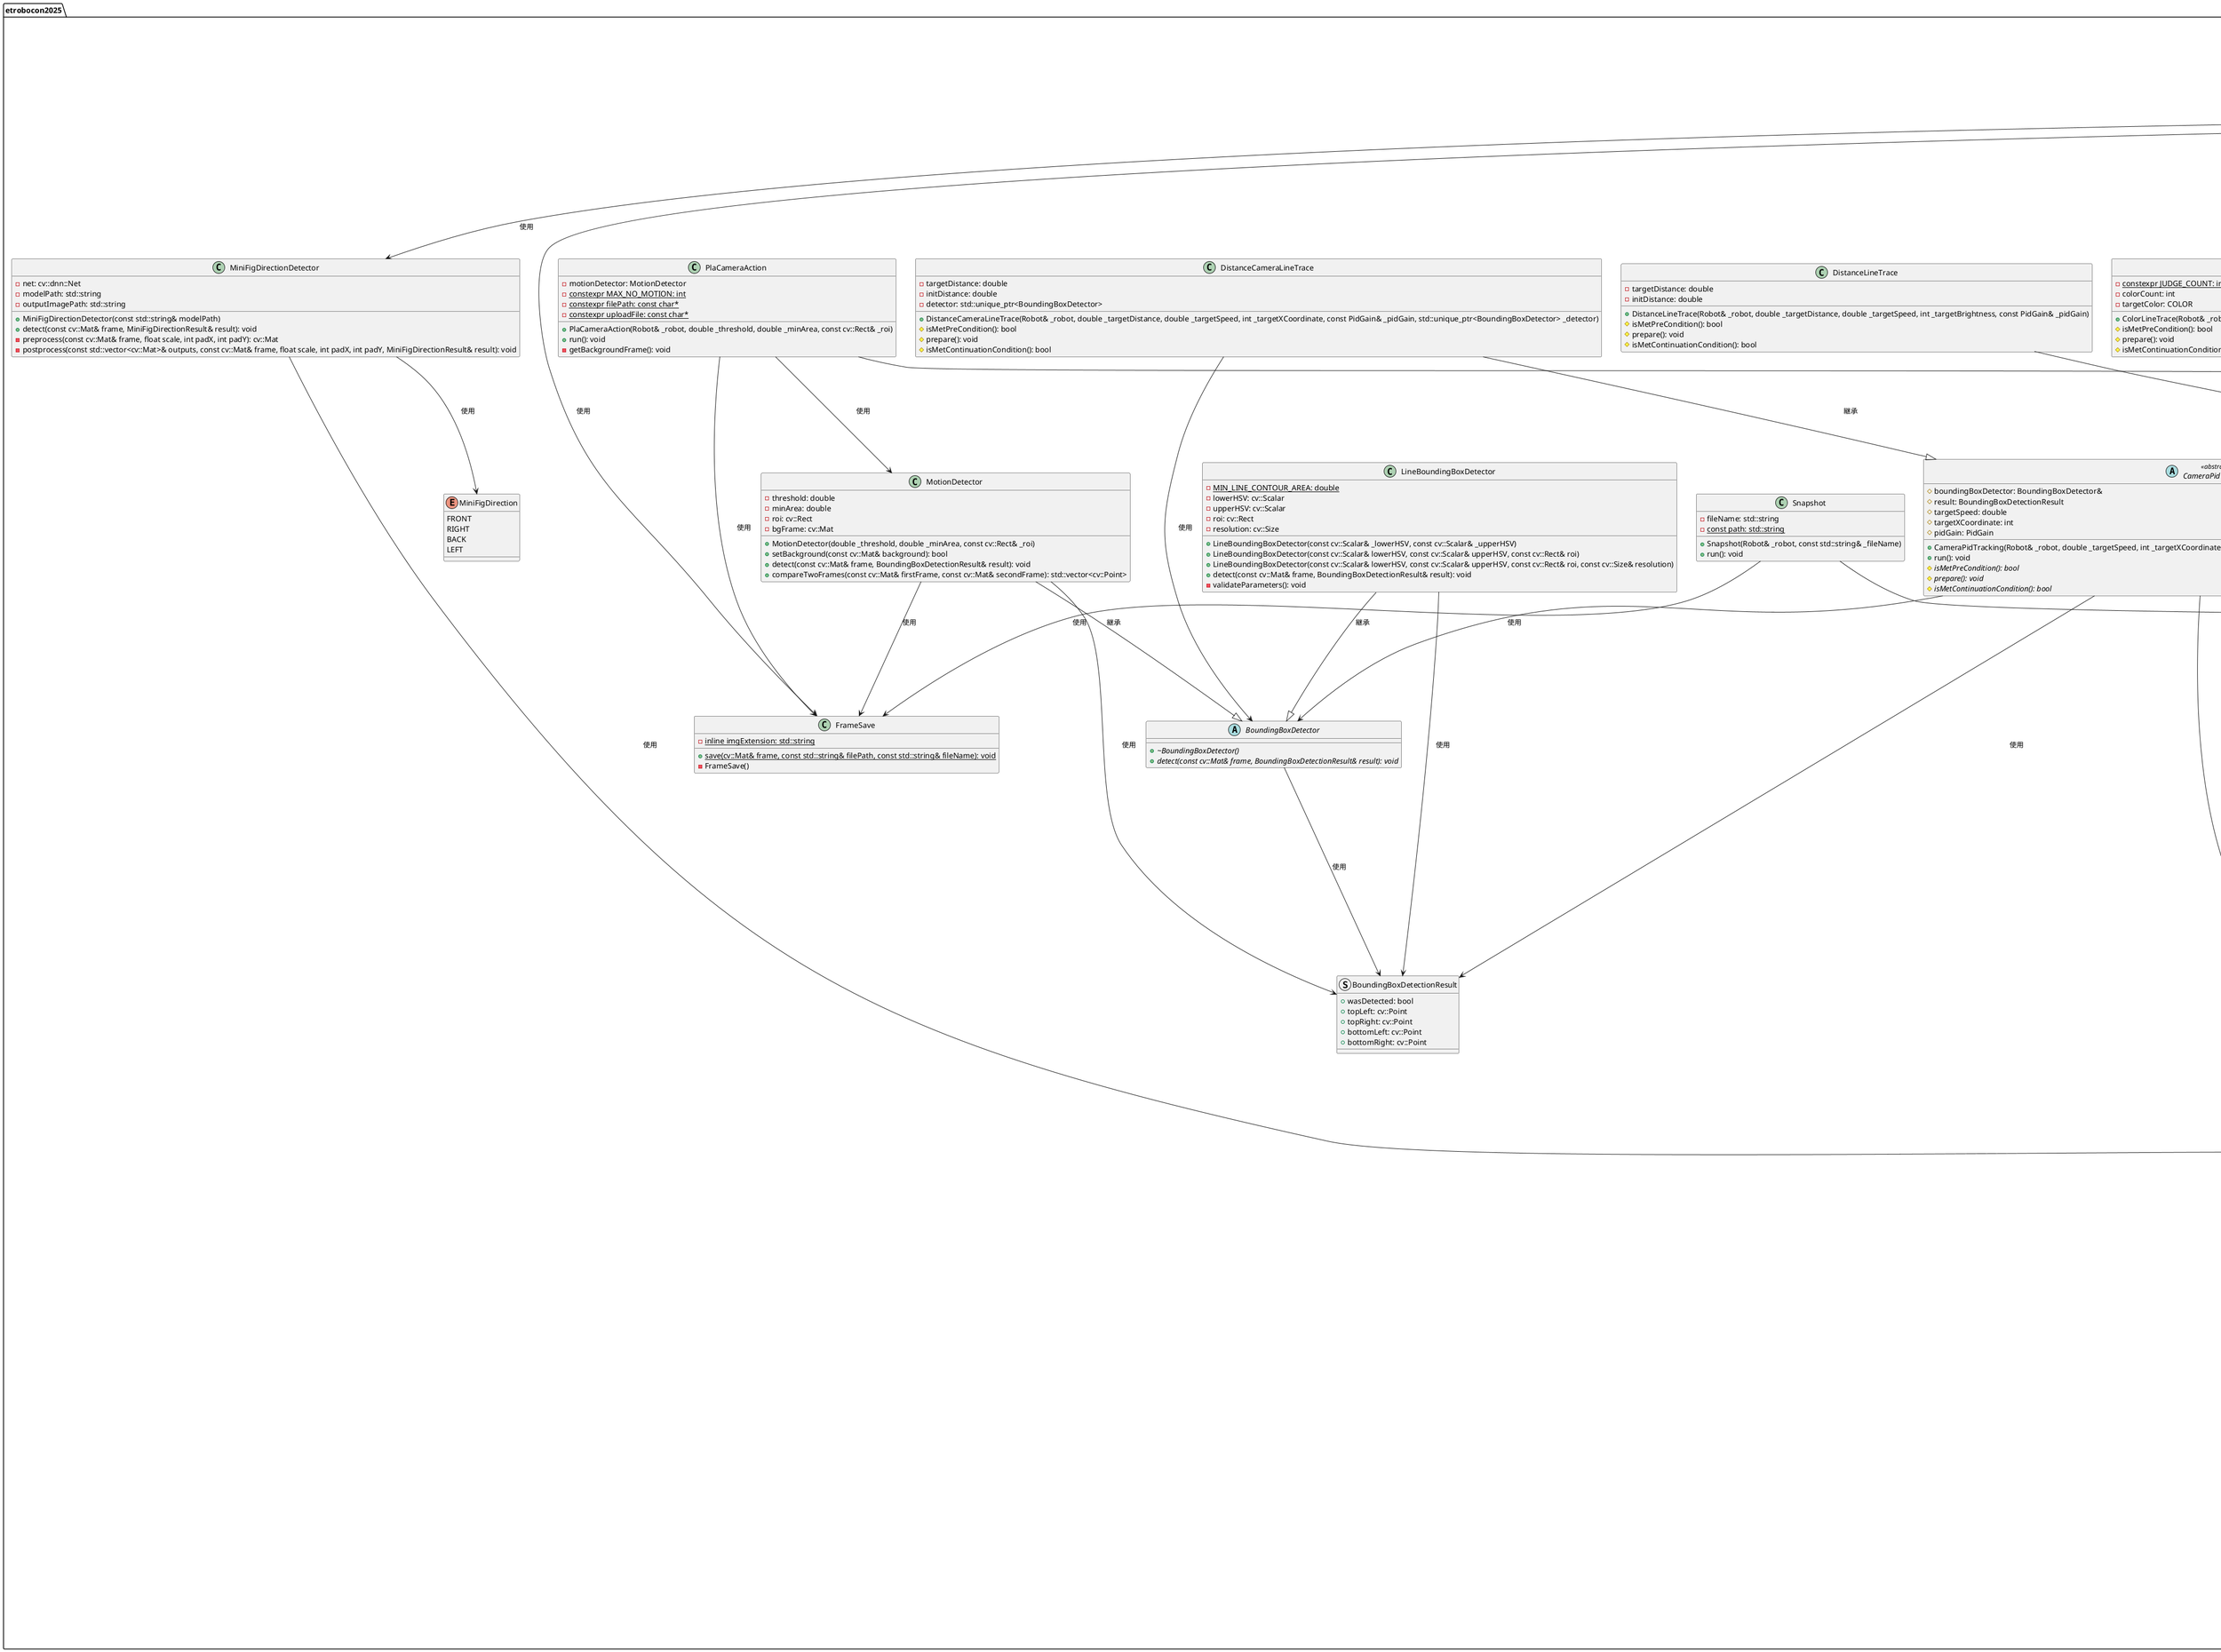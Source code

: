 @startuml
!define ABSTRACT_STYLE <<abstract>>

package "etrobocon2025" {

  ' メインクラス
  class EtRobocon2025 {
    + {static} start(): void
    - {static} robot: Robot
  }

  ' ロボットクラス
  class Robot {
    + Robot()
    + Robot(ICameraCapture& cam)
    + getMotorControllerInstance(): MotorController&
    + getCameraCaptureInstance(): ICameraCapture&
    + getColorSensorInstance(): spikeapi::ColorSensor&
    + getClockInstance(): spikeapi::Clock&
    + getButtonInstance(): spikeapi::Button&
    + getForceSensorInstance(): spikeapi::ForceSensor&
    + getDisplayInstance(): spikeapi::Display&
    + setIsLeftEdge(bool isLeft): void
    + getIsLeftEdge() const: bool
    + getMiniFigDirectionResult(): MiniFigDirectionResult&
    - motorController: MotorController
    - defaultCameraCapture: CameraCapture
    - cameraCapture: ICameraCapture&
    - colorSensor: spikeapi::ColorSensor
    - clock: spikeapi::Clock
    - button: spikeapi::Button
    - forceSensor: spikeapi::ForceSensor
    - display: spikeapi::Display
    - miniFigDirectionResult: MiniFigDirectionResult
    - isLeftEdge: bool
  }

  ' エリアマスタークラス
  class AreaMaster {
    + AreaMaster(Robot& _robot, Area _area, bool _isLeftCourse, int _targetBrightness)
    + run(): void
    - robot: Robot&
    - area: Area
    - isLeftCourse: bool
    - targetBrightness: int
    - {static} const basePath: std::string
    - {static} const areaCommandNames: std::array<std::string, 3>
  }

  ' キャリブレータクラス
  class Calibrator {
    + Calibrator(Robot& _robot)
    + selectAndSetCourse(): void
    + measureAndSetTargetBrightness(): void
    + getAngleCheckFrame(): void
    + waitForStart(): void
    + getIsLeftCourse(): bool
    + getTargetBrightness(): int
    - robot: Robot&
    - isLeftCourse: bool
    - targetBrightness: int
  }

  ' モーションパーサークラス
  class MotionParser {
    + {static} createMotions(Robot& robot, std::string& commandFilePath, int targetBrightness): std::vector<Motion*>
    - MotionParser()
    - {static} convertCommand(const std::string& str): COMMAND
    - {static} convertBool(const std::string& command, const std::string& stringParameter): bool
  }

  ' 列挙型・構造体
  enum Area {
    LineTrace
    DoubleLoop
    SmartCarry
  }

  enum COMMAND {
    AR
    DS
    CS
    DL
    DCL
    CL
    CDL
    EC
    SL
    SS
    MCA
    NONE
  }

  enum COLOR {
    NONE
    BLACK
    WHITE
    BLUE
    GREEN
    YELLOW
    RED
  }

  struct PidGain {
    + kp: double
    + ki: double
    + kd: double
    + PidGain(double _kp, double _ki, double _kd)
  }

  ' モーターコントローラークラス
  class MotorController {
    + {static} constexpr MOTOR_POWER_MAX: int
    + {static} constexpr MOTOR_POWER_MIN: int
    + MotorController()
    + setRightMotorPower(int power): void
    + setLeftMotorPower(int power): void
    + resetRightMotorPower(): void
    + resetLeftMotorPower(): void
    + resetWheelsMotorPower(): void
    + setRightMotorSpeed(double speed): void
    + setLeftMotorSpeed(double speed): void
    + stopWheelsMotor(): void
    + brakeWheelsMotor(): void
    + setArmMotorPower(int power): void
    + resetArmMotorPower(): void
    + stopArmMotor(): void
    + holdArmMotor(): void
    + getRightMotorCount(): int32_t
    + getLeftMotorCount(): int32_t
    + getArmMotorCount(): int32_t
    + getRightMotorPower(): int
    + getLeftMotorPower(): int
    + getArmMotorPower(): int
    + getRightMotorSpeed(): double
    + getLeftMotorSpeed(): double
    - rightWheel: spikeapi::Motor
    - leftWheel: spikeapi::Motor
    - armMotor: spikeapi::Motor
    - limitPowerValue(int inputPower): int
  }

  ' PIDクラス
  class Pid {
    + Pid(double _kp, double _ki, double _kd, double _targetValue, double _maxIntegral, double _minIntegral)
    + Pid(double _kp, double _ki, double _kd, double _targetValue)
    + setPidGain(double _kp, double _ki, double _kd): void
    + calculatePid(double currentValue, double delta): double
    - pidGain: PidGain
    - prevDeviation: double
    - integral: double
    - filteredDerivative: double
    - targetValue: double
    - maxIntegral: double
    - minIntegral: double
    - {static} constexpr alpha: double
  }

  ' 色判定クラス
  class ColorJudge {
    + ColorJudge()
    + {static} convertStringToColor(const std::string& str): COLOR
    + {static} convertColorToString(const COLOR& color): const char*
    + {static} convertHsvToColor(const spikeapi::ColorSensor::HSV& hsv): COLOR
    - ColorJudge()
  }

  ' 走行距離計算クラス
  class Mileage {
    + {static} calculateWheelMileage(int32_t angle): double
    + {static} calculateMileage(int32_t rightAngle, int32_t leftAngle): double
    - Mileage()
  }

  ' 速度計算クラス
  class SpeedCalculator {
    + SpeedCalculator(Robot& _robot, double _targetSpeed)
    + calculateRightMotorPower(): double
    + calculateLeftMotorPower(): double
    - const targetSpeed: double
    - rightPid: Pid
    - leftPid: Pid
    - rightMotorPower: double
    - leftMotorPower: double
    - prevRightTime: double
    - prevLeftTime: double
    - robot: Robot&
    - {static} constexpr RIGHT_K_P: double
    - {static} constexpr RIGHT_K_I: double
    - {static} constexpr RIGHT_K_D: double
    - {static} constexpr LEFT_K_P: double
    - {static} constexpr LEFT_K_I: double
    - {static} constexpr LEFT_K_D: double
  }

  ' カメラキャプチャーインターフェース
  abstract class ICameraCapture {
    + {abstract} ~ICameraCapture()
    + {abstract} findAvailableCameraID(int maxTested): int
    + {abstract} getCameraID(): int
    + {abstract} setCameraID(int id): bool
    + {abstract} openCamera(): bool
    + {abstract} setCapProps(double width, double height): void
    + {abstract} getFrame(cv::Mat& outFrame): bool
  }

  ' カメラキャプチャークラス
  class CameraCapture {
    + CameraCapture()
    + ~CameraCapture()
    + findAvailableCameraID(int maxTested): int
    + getCameraID(): int
    + setCameraID(int id): bool
    + openCamera(): bool
    + setCapProps(double width, double height): void
    + getFrame(cv::Mat& outFrame): bool
    - cap: cv::VideoCapture
    - cameraID: int
  }

  ' 画像処理系
  struct BoundingBoxDetectionResult {
    + wasDetected: bool
    + topLeft: cv::Point
    + topRight: cv::Point
    + bottomLeft: cv::Point
    + bottomRight: cv::Point
  }

  abstract class BoundingBoxDetector {
    + {abstract} ~BoundingBoxDetector()
    + {abstract} detect(const cv::Mat& frame, BoundingBoxDetectionResult& result): void
  }

  class LineBoundingBoxDetector {
    + LineBoundingBoxDetector(const cv::Scalar& _lowerHSV, const cv::Scalar& _upperHSV)
    + LineBoundingBoxDetector(const cv::Scalar& lowerHSV, const cv::Scalar& upperHSV, const cv::Rect& roi)
    + LineBoundingBoxDetector(const cv::Scalar& lowerHSV, const cv::Scalar& upperHSV, const cv::Rect& roi, const cv::Size& resolution)
    + detect(const cv::Mat& frame, BoundingBoxDetectionResult& result): void
    - {static} MIN_LINE_CONTOUR_AREA: double
    - lowerHSV: cv::Scalar
    - upperHSV: cv::Scalar
    - roi: cv::Rect
    - resolution: cv::Size
    - validateParameters(): void
  }

  class MotionDetector {
    + MotionDetector(double _threshold, double _minArea, const cv::Rect& _roi)
    + setBackground(const cv::Mat& background): bool
    + detect(const cv::Mat& frame, BoundingBoxDetectionResult& result): void
    + compareTwoFrames(const cv::Mat& firstFrame, const cv::Mat& secondFrame): std::vector<cv::Point>
    - threshold: double
    - minArea: double
    - roi: cv::Rect
    - bgFrame: cv::Mat
  }

  enum BackgroundDirection {
    FRONT
    BACK
    RIGHT
    LEFT
  }

  struct BackgroundDirectionResult {
    + wasDetected: bool
    + direction: BackgroundDirection
  }

  class BackgroundDirectionDetector {
    + BackgroundDirectionDetector(const std::string& modelPath)
    + detect(const cv::Mat& frame, BackgroundDirectionResult& result): void
    - net: cv::dnn::Net
    - modelPath: std::string
    - outputImagePath: std::string
    - preprocess(const cv::Mat& frame, float scale, int padX, int padY): cv::Mat
    - postprocess(const std::vector<cv::Mat>& outputs, const cv::Mat& frame, float scale, int padX, int padY, BackgroundDirectionResult& result): void
  }

  enum MiniFigDirection {
    FRONT
    RIGHT
    BACK
    LEFT
  }

  struct MiniFigDirectionResult {
    + wasDetected: bool
    + direction: MiniFigDirection
  }

  class MiniFigDirectionDetector {
    + MiniFigDirectionDetector(const std::string& modelPath)
    + detect(const cv::Mat& frame, MiniFigDirectionResult& result): void
    - net: cv::dnn::Net
    - modelPath: std::string
    - outputImagePath: std::string
    - preprocess(const cv::Mat& frame, float scale, int padX, int padY): cv::Mat
    - postprocess(const std::vector<cv::Mat>& outputs, const cv::Mat& frame, float scale, int padX, int padY, MiniFigDirectionResult& result): void
  }

  ' Motionクラス
  abstract class Motion {
    + Motion(Robot& _robot)
    + {abstract} run(): void
    # robot: Robot&
  }

  abstract class LineTrace ABSTRACT_STYLE {
    + LineTrace(Robot& _robot, double _targetSpeed, int _targetBrightness, const PidGain& _pidGain)
    + run(): void
    # {abstract} isMetPreCondition(): bool
    # {abstract} prepare(): void
    # {abstract} isMetContinuationCondition(): bool
    # targetSpeed: double
    # targetBrightness: int
    # pidGain: PidGain
  }

  abstract class Straight ABSTRACT_STYLE {
    + Straight(Robot& _robot, double _speed)
    + run(): void
    # {abstract} isMetPreCondition(): bool
    # {abstract} prepare(): void
    # {abstract} isMetContinuationCondition(): bool
    # targetSpeed: double
  }

  abstract class Rotation ABSTRACT_STYLE {
    + Rotation(Robot& _robot, double _speed, bool _isClockwise)
    + run(): void
    + {abstract} isMetPreCondition(): bool
    + {abstract} prepare(): void
    + {abstract} isMetContinuationCondition(): bool
    # speed: double
    # isClockwise: bool
    # leftSign: int
    # rightSign: int
  }

  ' 色指定ライントレースクラス
  class ColorLineTrace {
    + ColorLineTrace(Robot& _robot, COLOR _targetColor, double _targetSpeed, int _targetBrightness, const PidGain& _gain)
    # isMetPreCondition(): bool
    # prepare(): void
    # isMetContinuationCondition(): bool
    - {static} constexpr JUDGE_COUNT: int
    - colorCount: int
    - targetColor: COLOR
  }

  ' 距離指定ライントレースクラス
  class DistanceLineTrace {
    + DistanceLineTrace(Robot& _robot, double _targetDistance, double _targetSpeed, int _targetBrightness, const PidGain& _pidGain)
    # isMetPreCondition(): bool
    # prepare(): void
    # isMetContinuationCondition(): bool
    - targetDistance: double
    - initDistance: double
  }

  ' 色距離指定ライントレースクラス
  class ColorDistanceLineTrace {
    + ColorDistanceLineTrace(Robot& _robot, COLOR _targetColor, double _targetDistance, double _targetSpeed, int _targetBrightness, const PidGain& _pidGain)
    # isMetPreCondition(): bool
    # prepare(): void
    # isMetContinuationCondition(): bool
    - {static} constexpr JUDGE_COUNT: int
    - colorCount: int
    - targetColor: COLOR
    - targetDistance: double
    - initDistance: double
  }

  ' 距離指定直進クラス
  class DistanceStraight {
    + DistanceStraight(Robot& _robot, double _targetDistance, double _speed)
    # isMetPreCondition(): bool
    # prepare(): void
    # isMetContinuationCondition(): bool
    - targetDistance: double
    - initialDistance: double
  }

  ' 色指定直進クラス
  class ColorStraight {
    + ColorStraight(Robot& _robot, COLOR _targetColor, double _speed)
    # isMetPreCondition(): bool
    # prepare(): void
    # isMetContinuationCondition(): bool
    - colorCount: int
    - targetColor: COLOR
    - {static} constexpr JUDGE_COUNT: int
  }

  ' 角度指定回頭クラス
  class AngleRotation {
    + AngleRotation(Robot& _robot, int _targetAngle, double _speed, bool _isClockwise)
    # prepare(): void
    # isMetPreCondition(): bool
    # isMetContinuationCondition(): bool
    - targetLeftDistance: double
    - targetRightDistance: double
    - targetAngle: int
  }

  ' カメラPID監視クラス
  abstract class CameraPidTracking ABSTRACT_STYLE {
    + CameraPidTracking(Robot& _robot, double _targetSpeed, int _targetXCoordinate, const PidGain& _pidGain, BoundingBoxDetector& _boundingBoxDetector)
    + run(): void
    # {abstract} isMetPreCondition(): bool
    # {abstract} prepare(): void
    # {abstract} isMetContinuationCondition(): bool
    # boundingBoxDetector: BoundingBoxDetector&
    # result: BoundingBoxDetectionResult
    # targetSpeed: double
    # targetXCoordinate: int
    # pidGain: PidGain
  }

  ' 距離指定カメラライントレースクラス
  class DistanceCameraLineTrace {
    + DistanceCameraLineTrace(Robot& _robot, double _targetDistance, double _targetSpeed, int _targetXCoordinate, const PidGain& _pidGain, std::unique_ptr<BoundingBoxDetector> _detector)
    # isMetPreCondition(): bool
    # prepare(): void
    # isMetContinuationCondition(): bool
    - targetDistance: double
    - initDistance: double
    - detector: std::unique_ptr<BoundingBoxDetector>
  }

  ' エッジ変更クラス
  class EdgeChange {
    + EdgeChange(Robot& _robot, bool _isLeftEdge)
    + run(): void
    - isLeftEdge: bool
  }

  ' スリープクラス
  class Sleeping {
    + Sleeping(Robot& _robot, int _milliSec)
    + run(): void
    - milliSec: int
  }

  ' スナップショットクラス
  class Snapshot {
    + Snapshot(Robot& _robot, const std::string& _fileName)
    + run(): void
    - fileName: std::string
    - {static} const path: std::string
  }

  ' ユーティリティ
  class StringOperator {
    + {static} removeEOL(const std::string& str): std::string
    - StringOperator()
  }

  ' システム定数
  class SystemInfo <<constants>> {
    + {static} PI: double
    + {static} RAD_TO_DEG: double
    + {static} DEG_TO_RAD: double
    + {static} constexpr TREAD: double
    + {static} constexpr WHEEL_RADIUS: double
    + {static} constexpr RESOLUTION_WIDTH: int
    + {static} constexpr RESOLUTION_HEIGHT: int
    + {static} constexpr MIN_WIDTH: int
    + {static} constexpr MIN_HEIGHT: int
    + {static} constexpr MAX_WIDTH: int
    + {static} constexpr MAX_HEIGHT: int
  }

  ' 応用動作クラス
  abstract class CompositeMotion ABSTRACT_STYLE {
    + CompositeMotion(Robot& _robot)
    + {abstract} run(): void
  }

  ' ミニフィグカメラアクション
  class MiniFigCameraAction {
    + MiniFigCameraAction(Robot& _robot, bool _isClockwise, int _preTargetAngle, int _postTargetAngle, double _targetRotationSpeed, double _backTargetDistance, double _forwardTargetDistance, double _backSpeed, double _forwardSpeed, int _position)
    + run(): void
    - isClockwise: bool
    - preTargetAngle: int
    - postTargetAngle: int
    - targetRotationSpeed: double
    - backTargetDistance: double
    - forwardTargetDistance: double
    - backSpeed: double
    - forwardSpeed: double
    - position: int
    - {static} constexpr filePath: const char*
    - {static} constexpr uploadFileName: const char*
    - isMetPreCondition(): bool
    - detectDirection(cv::Mat& frame): void
  }

  ' プラレール撮影動作クラス
  class PlaCameraAction {
    + PlaCameraAction(Robot& _robot, double _threshold, double _minArea, const cv::Rect& _roi)
    + run(): void
    - getBackgroundFrame(): void
    - motionDetector: MotionDetector
    - {static} constexpr MAX_NO_MOTION: int
    - {static} constexpr filePath: const char*
    - {static} constexpr uploadFile: const char*
  }

  ' ユーティリティクラス
  class FrameSave {
    + {static} save(cv::Mat& frame, const std::string& filePath, const std::string& fileName): void
    - FrameSave()
    - {static} inline imgExtension: std::string
  }

}

' 関係性の定義
EtRobocon2025 --> Robot : 使用
Robot *-- MotorController : 組成
Robot *-- CameraCapture : 組成
Robot *-- ICameraCapture : 関連

AreaMaster --> Robot : 使用
AreaMaster --> MotionParser : 使用
AreaMaster --> Area : 使用

Calibrator --> Robot : 使用

MotionParser --> Motion : 生成
MotionParser --> COMMAND : 使用

Robot --> spikeapi::ColorSensor : 管理
Robot --> spikeapi::Clock : 管理
Robot --> spikeapi::Button : 管理
Robot --> spikeapi::ForceSensor : 管理
Robot --> spikeapi::Display : 管理

MotorController *-- spikeapi::Motor : 組成

Pid *-- PidGain : 組成

SpeedCalculator --> Robot : 使用
SpeedCalculator *-- Pid : 組成

CameraCapture --|> ICameraCapture : 実装

LineBoundingBoxDetector --|> BoundingBoxDetector : 継承
MotionDetector --|> BoundingBoxDetector : 継承
BoundingBoxDetector --> BoundingBoxDetectionResult : 使用
LineBoundingBoxDetector --> BoundingBoxDetectionResult : 使用
MotionDetector --> BoundingBoxDetectionResult : 使用
MotionDetector --> FrameSave : 使用

BackgroundDirectionDetector --> BackgroundDirectionResult : 使用
BackgroundDirectionDetector --> BackgroundDirection : 使用

MiniFigDirectionDetector --> MiniFigDirectionResult : 使用
MiniFigDirectionDetector --> MiniFigDirection : 使用

Motion --> Robot : 使用
LineTrace --|> Motion : 継承
Straight --|> Motion : 継承
Rotation --|> Motion : 継承

LineTrace --> PidGain : 使用
LineTrace --> ColorJudge : 使用
LineTrace --> Mileage : 使用
LineTrace --> SpeedCalculator : 使用

DistanceLineTrace --|> LineTrace : 継承
ColorLineTrace --|> LineTrace : 継承
ColorLineTrace --> COLOR : 使用

DistanceStraight --|> Straight : 継承
Straight --> SpeedCalculator : 使用

CameraPidTracking --|> Motion : 継承
CameraPidTracking --> BoundingBoxDetector : 使用
CameraPidTracking --> PidGain : 使用
CameraPidTracking --> BoundingBoxDetectionResult : 使用

DistanceCameraLineTrace --|> CameraPidTracking : 継承
DistanceCameraLineTrace --> BoundingBoxDetector : 使用

AngleRotation --|> Rotation : 継承
AngleRotation --> Mileage : 使用
AngleRotation --> SystemInfo : 使用

ColorStraight --|> Straight : 継承
ColorStraight --> COLOR : 使用

ColorDistanceLineTrace --|> LineTrace : 継承
ColorDistanceLineTrace --> COLOR : 使用

EdgeChange --|> Motion : 継承
Sleeping --|> Motion : 継承
Snapshot --|> Motion : 継承
Snapshot --> FrameSave : 使用

MiniFigCameraAction --|> CompositeMotion : 継承
CompositeMotion --|> Motion : 継承
MiniFigCameraAction --> FrameSave : 使用
MiniFigCameraAction --> MiniFigDirectionDetector : 使用
MiniFigCameraAction --> AngleRotation : 使用
MiniFigCameraAction --> DistanceStraight : 使用
Robot --> MiniFigDirectionResult : 管理

PlaCameraAction --|> Motion : 継承
PlaCameraAction --> MotionDetector : 使用
PlaCameraAction --> FrameSave : 使用

@enduml
